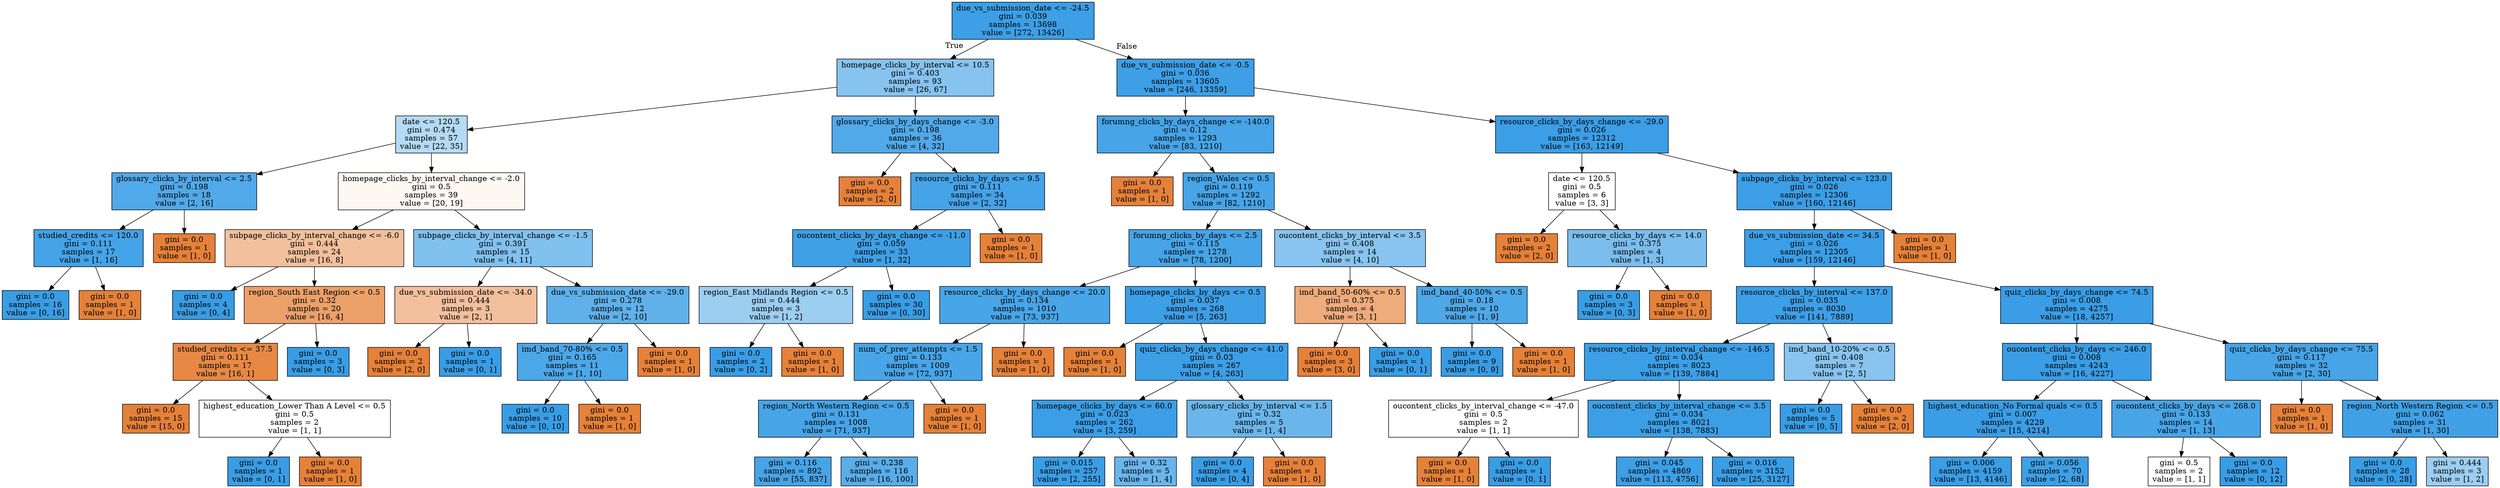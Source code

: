 digraph Tree {
node [shape=box, style="filled", color="black"] ;
0 [label="due_vs_submission_date <= -24.5\ngini = 0.039\nsamples = 13698\nvalue = [272, 13426]", fillcolor="#399de5fa"] ;
1 [label="homepage_clicks_by_interval <= 10.5\ngini = 0.403\nsamples = 93\nvalue = [26, 67]", fillcolor="#399de59c"] ;
0 -> 1 [labeldistance=2.5, labelangle=45, headlabel="True"] ;
2 [label="date <= 120.5\ngini = 0.474\nsamples = 57\nvalue = [22, 35]", fillcolor="#399de55f"] ;
1 -> 2 ;
3 [label="glossary_clicks_by_interval <= 2.5\ngini = 0.198\nsamples = 18\nvalue = [2, 16]", fillcolor="#399de5df"] ;
2 -> 3 ;
4 [label="studied_credits <= 120.0\ngini = 0.111\nsamples = 17\nvalue = [1, 16]", fillcolor="#399de5ef"] ;
3 -> 4 ;
5 [label="gini = 0.0\nsamples = 16\nvalue = [0, 16]", fillcolor="#399de5ff"] ;
4 -> 5 ;
6 [label="gini = 0.0\nsamples = 1\nvalue = [1, 0]", fillcolor="#e58139ff"] ;
4 -> 6 ;
7 [label="gini = 0.0\nsamples = 1\nvalue = [1, 0]", fillcolor="#e58139ff"] ;
3 -> 7 ;
8 [label="homepage_clicks_by_interval_change <= -2.0\ngini = 0.5\nsamples = 39\nvalue = [20, 19]", fillcolor="#e581390d"] ;
2 -> 8 ;
9 [label="subpage_clicks_by_interval_change <= -6.0\ngini = 0.444\nsamples = 24\nvalue = [16, 8]", fillcolor="#e581397f"] ;
8 -> 9 ;
10 [label="gini = 0.0\nsamples = 4\nvalue = [0, 4]", fillcolor="#399de5ff"] ;
9 -> 10 ;
11 [label="region_South East Region <= 0.5\ngini = 0.32\nsamples = 20\nvalue = [16, 4]", fillcolor="#e58139bf"] ;
9 -> 11 ;
12 [label="studied_credits <= 37.5\ngini = 0.111\nsamples = 17\nvalue = [16, 1]", fillcolor="#e58139ef"] ;
11 -> 12 ;
13 [label="gini = 0.0\nsamples = 15\nvalue = [15, 0]", fillcolor="#e58139ff"] ;
12 -> 13 ;
14 [label="highest_education_Lower Than A Level <= 0.5\ngini = 0.5\nsamples = 2\nvalue = [1, 1]", fillcolor="#e5813900"] ;
12 -> 14 ;
15 [label="gini = 0.0\nsamples = 1\nvalue = [0, 1]", fillcolor="#399de5ff"] ;
14 -> 15 ;
16 [label="gini = 0.0\nsamples = 1\nvalue = [1, 0]", fillcolor="#e58139ff"] ;
14 -> 16 ;
17 [label="gini = 0.0\nsamples = 3\nvalue = [0, 3]", fillcolor="#399de5ff"] ;
11 -> 17 ;
18 [label="subpage_clicks_by_interval_change <= -1.5\ngini = 0.391\nsamples = 15\nvalue = [4, 11]", fillcolor="#399de5a2"] ;
8 -> 18 ;
19 [label="due_vs_submission_date <= -34.0\ngini = 0.444\nsamples = 3\nvalue = [2, 1]", fillcolor="#e581397f"] ;
18 -> 19 ;
20 [label="gini = 0.0\nsamples = 2\nvalue = [2, 0]", fillcolor="#e58139ff"] ;
19 -> 20 ;
21 [label="gini = 0.0\nsamples = 1\nvalue = [0, 1]", fillcolor="#399de5ff"] ;
19 -> 21 ;
22 [label="due_vs_submission_date <= -29.0\ngini = 0.278\nsamples = 12\nvalue = [2, 10]", fillcolor="#399de5cc"] ;
18 -> 22 ;
23 [label="imd_band_70-80% <= 0.5\ngini = 0.165\nsamples = 11\nvalue = [1, 10]", fillcolor="#399de5e6"] ;
22 -> 23 ;
24 [label="gini = 0.0\nsamples = 10\nvalue = [0, 10]", fillcolor="#399de5ff"] ;
23 -> 24 ;
25 [label="gini = 0.0\nsamples = 1\nvalue = [1, 0]", fillcolor="#e58139ff"] ;
23 -> 25 ;
26 [label="gini = 0.0\nsamples = 1\nvalue = [1, 0]", fillcolor="#e58139ff"] ;
22 -> 26 ;
27 [label="glossary_clicks_by_days_change <= -3.0\ngini = 0.198\nsamples = 36\nvalue = [4, 32]", fillcolor="#399de5df"] ;
1 -> 27 ;
28 [label="gini = 0.0\nsamples = 2\nvalue = [2, 0]", fillcolor="#e58139ff"] ;
27 -> 28 ;
29 [label="resource_clicks_by_days <= 9.5\ngini = 0.111\nsamples = 34\nvalue = [2, 32]", fillcolor="#399de5ef"] ;
27 -> 29 ;
30 [label="oucontent_clicks_by_days_change <= -11.0\ngini = 0.059\nsamples = 33\nvalue = [1, 32]", fillcolor="#399de5f7"] ;
29 -> 30 ;
31 [label="region_East Midlands Region <= 0.5\ngini = 0.444\nsamples = 3\nvalue = [1, 2]", fillcolor="#399de57f"] ;
30 -> 31 ;
32 [label="gini = 0.0\nsamples = 2\nvalue = [0, 2]", fillcolor="#399de5ff"] ;
31 -> 32 ;
33 [label="gini = 0.0\nsamples = 1\nvalue = [1, 0]", fillcolor="#e58139ff"] ;
31 -> 33 ;
34 [label="gini = 0.0\nsamples = 30\nvalue = [0, 30]", fillcolor="#399de5ff"] ;
30 -> 34 ;
35 [label="gini = 0.0\nsamples = 1\nvalue = [1, 0]", fillcolor="#e58139ff"] ;
29 -> 35 ;
36 [label="due_vs_submission_date <= -0.5\ngini = 0.036\nsamples = 13605\nvalue = [246, 13359]", fillcolor="#399de5fa"] ;
0 -> 36 [labeldistance=2.5, labelangle=-45, headlabel="False"] ;
37 [label="forumng_clicks_by_days_change <= -140.0\ngini = 0.12\nsamples = 1293\nvalue = [83, 1210]", fillcolor="#399de5ee"] ;
36 -> 37 ;
38 [label="gini = 0.0\nsamples = 1\nvalue = [1, 0]", fillcolor="#e58139ff"] ;
37 -> 38 ;
39 [label="region_Wales <= 0.5\ngini = 0.119\nsamples = 1292\nvalue = [82, 1210]", fillcolor="#399de5ee"] ;
37 -> 39 ;
40 [label="forumng_clicks_by_days <= 2.5\ngini = 0.115\nsamples = 1278\nvalue = [78, 1200]", fillcolor="#399de5ee"] ;
39 -> 40 ;
41 [label="resource_clicks_by_days_change <= 20.0\ngini = 0.134\nsamples = 1010\nvalue = [73, 937]", fillcolor="#399de5eb"] ;
40 -> 41 ;
42 [label="num_of_prev_attempts <= 1.5\ngini = 0.133\nsamples = 1009\nvalue = [72, 937]", fillcolor="#399de5eb"] ;
41 -> 42 ;
43 [label="region_North Western Region <= 0.5\ngini = 0.131\nsamples = 1008\nvalue = [71, 937]", fillcolor="#399de5ec"] ;
42 -> 43 ;
44 [label="gini = 0.116\nsamples = 892\nvalue = [55, 837]", fillcolor="#399de5ee"] ;
43 -> 44 ;
45 [label="gini = 0.238\nsamples = 116\nvalue = [16, 100]", fillcolor="#399de5d6"] ;
43 -> 45 ;
46 [label="gini = 0.0\nsamples = 1\nvalue = [1, 0]", fillcolor="#e58139ff"] ;
42 -> 46 ;
47 [label="gini = 0.0\nsamples = 1\nvalue = [1, 0]", fillcolor="#e58139ff"] ;
41 -> 47 ;
48 [label="homepage_clicks_by_days <= 0.5\ngini = 0.037\nsamples = 268\nvalue = [5, 263]", fillcolor="#399de5fa"] ;
40 -> 48 ;
49 [label="gini = 0.0\nsamples = 1\nvalue = [1, 0]", fillcolor="#e58139ff"] ;
48 -> 49 ;
50 [label="quiz_clicks_by_days_change <= 41.0\ngini = 0.03\nsamples = 267\nvalue = [4, 263]", fillcolor="#399de5fb"] ;
48 -> 50 ;
51 [label="homepage_clicks_by_days <= 60.0\ngini = 0.023\nsamples = 262\nvalue = [3, 259]", fillcolor="#399de5fc"] ;
50 -> 51 ;
52 [label="gini = 0.015\nsamples = 257\nvalue = [2, 255]", fillcolor="#399de5fd"] ;
51 -> 52 ;
53 [label="gini = 0.32\nsamples = 5\nvalue = [1, 4]", fillcolor="#399de5bf"] ;
51 -> 53 ;
54 [label="glossary_clicks_by_interval <= 1.5\ngini = 0.32\nsamples = 5\nvalue = [1, 4]", fillcolor="#399de5bf"] ;
50 -> 54 ;
55 [label="gini = 0.0\nsamples = 4\nvalue = [0, 4]", fillcolor="#399de5ff"] ;
54 -> 55 ;
56 [label="gini = 0.0\nsamples = 1\nvalue = [1, 0]", fillcolor="#e58139ff"] ;
54 -> 56 ;
57 [label="oucontent_clicks_by_interval <= 3.5\ngini = 0.408\nsamples = 14\nvalue = [4, 10]", fillcolor="#399de599"] ;
39 -> 57 ;
58 [label="imd_band_50-60% <= 0.5\ngini = 0.375\nsamples = 4\nvalue = [3, 1]", fillcolor="#e58139aa"] ;
57 -> 58 ;
59 [label="gini = 0.0\nsamples = 3\nvalue = [3, 0]", fillcolor="#e58139ff"] ;
58 -> 59 ;
60 [label="gini = 0.0\nsamples = 1\nvalue = [0, 1]", fillcolor="#399de5ff"] ;
58 -> 60 ;
61 [label="imd_band_40-50% <= 0.5\ngini = 0.18\nsamples = 10\nvalue = [1, 9]", fillcolor="#399de5e3"] ;
57 -> 61 ;
62 [label="gini = 0.0\nsamples = 9\nvalue = [0, 9]", fillcolor="#399de5ff"] ;
61 -> 62 ;
63 [label="gini = 0.0\nsamples = 1\nvalue = [1, 0]", fillcolor="#e58139ff"] ;
61 -> 63 ;
64 [label="resource_clicks_by_days_change <= -29.0\ngini = 0.026\nsamples = 12312\nvalue = [163, 12149]", fillcolor="#399de5fc"] ;
36 -> 64 ;
65 [label="date <= 120.5\ngini = 0.5\nsamples = 6\nvalue = [3, 3]", fillcolor="#e5813900"] ;
64 -> 65 ;
66 [label="gini = 0.0\nsamples = 2\nvalue = [2, 0]", fillcolor="#e58139ff"] ;
65 -> 66 ;
67 [label="resource_clicks_by_days <= 14.0\ngini = 0.375\nsamples = 4\nvalue = [1, 3]", fillcolor="#399de5aa"] ;
65 -> 67 ;
68 [label="gini = 0.0\nsamples = 3\nvalue = [0, 3]", fillcolor="#399de5ff"] ;
67 -> 68 ;
69 [label="gini = 0.0\nsamples = 1\nvalue = [1, 0]", fillcolor="#e58139ff"] ;
67 -> 69 ;
70 [label="subpage_clicks_by_interval <= 123.0\ngini = 0.026\nsamples = 12306\nvalue = [160, 12146]", fillcolor="#399de5fc"] ;
64 -> 70 ;
71 [label="due_vs_submission_date <= 34.5\ngini = 0.026\nsamples = 12305\nvalue = [159, 12146]", fillcolor="#399de5fc"] ;
70 -> 71 ;
72 [label="resource_clicks_by_interval <= 137.0\ngini = 0.035\nsamples = 8030\nvalue = [141, 7889]", fillcolor="#399de5fa"] ;
71 -> 72 ;
73 [label="resource_clicks_by_interval_change <= -146.5\ngini = 0.034\nsamples = 8023\nvalue = [139, 7884]", fillcolor="#399de5fb"] ;
72 -> 73 ;
74 [label="oucontent_clicks_by_interval_change <= -47.0\ngini = 0.5\nsamples = 2\nvalue = [1, 1]", fillcolor="#e5813900"] ;
73 -> 74 ;
75 [label="gini = 0.0\nsamples = 1\nvalue = [1, 0]", fillcolor="#e58139ff"] ;
74 -> 75 ;
76 [label="gini = 0.0\nsamples = 1\nvalue = [0, 1]", fillcolor="#399de5ff"] ;
74 -> 76 ;
77 [label="oucontent_clicks_by_interval_change <= 3.5\ngini = 0.034\nsamples = 8021\nvalue = [138, 7883]", fillcolor="#399de5fb"] ;
73 -> 77 ;
78 [label="gini = 0.045\nsamples = 4869\nvalue = [113, 4756]", fillcolor="#399de5f9"] ;
77 -> 78 ;
79 [label="gini = 0.016\nsamples = 3152\nvalue = [25, 3127]", fillcolor="#399de5fd"] ;
77 -> 79 ;
80 [label="imd_band_10-20% <= 0.5\ngini = 0.408\nsamples = 7\nvalue = [2, 5]", fillcolor="#399de599"] ;
72 -> 80 ;
81 [label="gini = 0.0\nsamples = 5\nvalue = [0, 5]", fillcolor="#399de5ff"] ;
80 -> 81 ;
82 [label="gini = 0.0\nsamples = 2\nvalue = [2, 0]", fillcolor="#e58139ff"] ;
80 -> 82 ;
83 [label="quiz_clicks_by_days_change <= 74.5\ngini = 0.008\nsamples = 4275\nvalue = [18, 4257]", fillcolor="#399de5fe"] ;
71 -> 83 ;
84 [label="oucontent_clicks_by_days <= 246.0\ngini = 0.008\nsamples = 4243\nvalue = [16, 4227]", fillcolor="#399de5fe"] ;
83 -> 84 ;
85 [label="highest_education_No Formal quals <= 0.5\ngini = 0.007\nsamples = 4229\nvalue = [15, 4214]", fillcolor="#399de5fe"] ;
84 -> 85 ;
86 [label="gini = 0.006\nsamples = 4159\nvalue = [13, 4146]", fillcolor="#399de5fe"] ;
85 -> 86 ;
87 [label="gini = 0.056\nsamples = 70\nvalue = [2, 68]", fillcolor="#399de5f8"] ;
85 -> 87 ;
88 [label="oucontent_clicks_by_days <= 268.0\ngini = 0.133\nsamples = 14\nvalue = [1, 13]", fillcolor="#399de5eb"] ;
84 -> 88 ;
89 [label="gini = 0.5\nsamples = 2\nvalue = [1, 1]", fillcolor="#e5813900"] ;
88 -> 89 ;
90 [label="gini = 0.0\nsamples = 12\nvalue = [0, 12]", fillcolor="#399de5ff"] ;
88 -> 90 ;
91 [label="quiz_clicks_by_days_change <= 75.5\ngini = 0.117\nsamples = 32\nvalue = [2, 30]", fillcolor="#399de5ee"] ;
83 -> 91 ;
92 [label="gini = 0.0\nsamples = 1\nvalue = [1, 0]", fillcolor="#e58139ff"] ;
91 -> 92 ;
93 [label="region_North Western Region <= 0.5\ngini = 0.062\nsamples = 31\nvalue = [1, 30]", fillcolor="#399de5f6"] ;
91 -> 93 ;
94 [label="gini = 0.0\nsamples = 28\nvalue = [0, 28]", fillcolor="#399de5ff"] ;
93 -> 94 ;
95 [label="gini = 0.444\nsamples = 3\nvalue = [1, 2]", fillcolor="#399de57f"] ;
93 -> 95 ;
96 [label="gini = 0.0\nsamples = 1\nvalue = [1, 0]", fillcolor="#e58139ff"] ;
70 -> 96 ;
}